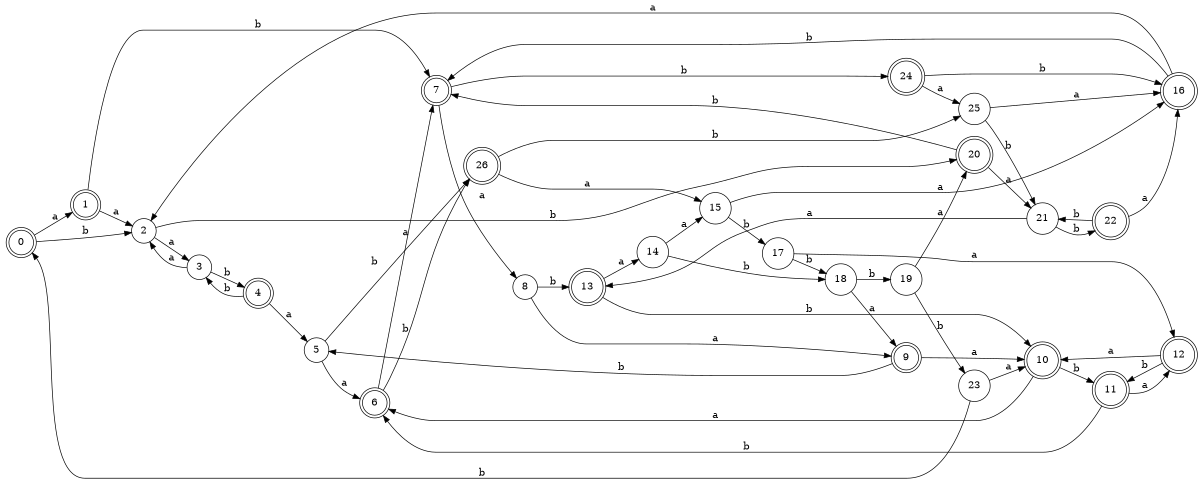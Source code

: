 digraph n22_4 {
__start0 [label="" shape="none"];

rankdir=LR;
size="8,5";

s0 [style="rounded,filled", color="black", fillcolor="white" shape="doublecircle", label="0"];
s1 [style="rounded,filled", color="black", fillcolor="white" shape="doublecircle", label="1"];
s2 [style="filled", color="black", fillcolor="white" shape="circle", label="2"];
s3 [style="filled", color="black", fillcolor="white" shape="circle", label="3"];
s4 [style="rounded,filled", color="black", fillcolor="white" shape="doublecircle", label="4"];
s5 [style="filled", color="black", fillcolor="white" shape="circle", label="5"];
s6 [style="rounded,filled", color="black", fillcolor="white" shape="doublecircle", label="6"];
s7 [style="rounded,filled", color="black", fillcolor="white" shape="doublecircle", label="7"];
s8 [style="filled", color="black", fillcolor="white" shape="circle", label="8"];
s9 [style="rounded,filled", color="black", fillcolor="white" shape="doublecircle", label="9"];
s10 [style="rounded,filled", color="black", fillcolor="white" shape="doublecircle", label="10"];
s11 [style="rounded,filled", color="black", fillcolor="white" shape="doublecircle", label="11"];
s12 [style="rounded,filled", color="black", fillcolor="white" shape="doublecircle", label="12"];
s13 [style="rounded,filled", color="black", fillcolor="white" shape="doublecircle", label="13"];
s14 [style="filled", color="black", fillcolor="white" shape="circle", label="14"];
s15 [style="filled", color="black", fillcolor="white" shape="circle", label="15"];
s16 [style="rounded,filled", color="black", fillcolor="white" shape="doublecircle", label="16"];
s17 [style="filled", color="black", fillcolor="white" shape="circle", label="17"];
s18 [style="filled", color="black", fillcolor="white" shape="circle", label="18"];
s19 [style="filled", color="black", fillcolor="white" shape="circle", label="19"];
s20 [style="rounded,filled", color="black", fillcolor="white" shape="doublecircle", label="20"];
s21 [style="filled", color="black", fillcolor="white" shape="circle", label="21"];
s22 [style="rounded,filled", color="black", fillcolor="white" shape="doublecircle", label="22"];
s23 [style="filled", color="black", fillcolor="white" shape="circle", label="23"];
s24 [style="rounded,filled", color="black", fillcolor="white" shape="doublecircle", label="24"];
s25 [style="filled", color="black", fillcolor="white" shape="circle", label="25"];
s26 [style="rounded,filled", color="black", fillcolor="white" shape="doublecircle", label="26"];
s0 -> s1 [label="a"];
s0 -> s2 [label="b"];
s1 -> s2 [label="a"];
s1 -> s7 [label="b"];
s2 -> s3 [label="a"];
s2 -> s20 [label="b"];
s3 -> s2 [label="a"];
s3 -> s4 [label="b"];
s4 -> s5 [label="a"];
s4 -> s3 [label="b"];
s5 -> s6 [label="a"];
s5 -> s26 [label="b"];
s6 -> s7 [label="a"];
s6 -> s26 [label="b"];
s7 -> s8 [label="a"];
s7 -> s24 [label="b"];
s8 -> s9 [label="a"];
s8 -> s13 [label="b"];
s9 -> s10 [label="a"];
s9 -> s5 [label="b"];
s10 -> s6 [label="a"];
s10 -> s11 [label="b"];
s11 -> s12 [label="a"];
s11 -> s6 [label="b"];
s12 -> s10 [label="a"];
s12 -> s11 [label="b"];
s13 -> s14 [label="a"];
s13 -> s10 [label="b"];
s14 -> s15 [label="a"];
s14 -> s18 [label="b"];
s15 -> s16 [label="a"];
s15 -> s17 [label="b"];
s16 -> s2 [label="a"];
s16 -> s7 [label="b"];
s17 -> s12 [label="a"];
s17 -> s18 [label="b"];
s18 -> s9 [label="a"];
s18 -> s19 [label="b"];
s19 -> s20 [label="a"];
s19 -> s23 [label="b"];
s20 -> s21 [label="a"];
s20 -> s7 [label="b"];
s21 -> s13 [label="a"];
s21 -> s22 [label="b"];
s22 -> s16 [label="a"];
s22 -> s21 [label="b"];
s23 -> s10 [label="a"];
s23 -> s0 [label="b"];
s24 -> s25 [label="a"];
s24 -> s16 [label="b"];
s25 -> s16 [label="a"];
s25 -> s21 [label="b"];
s26 -> s15 [label="a"];
s26 -> s25 [label="b"];

}